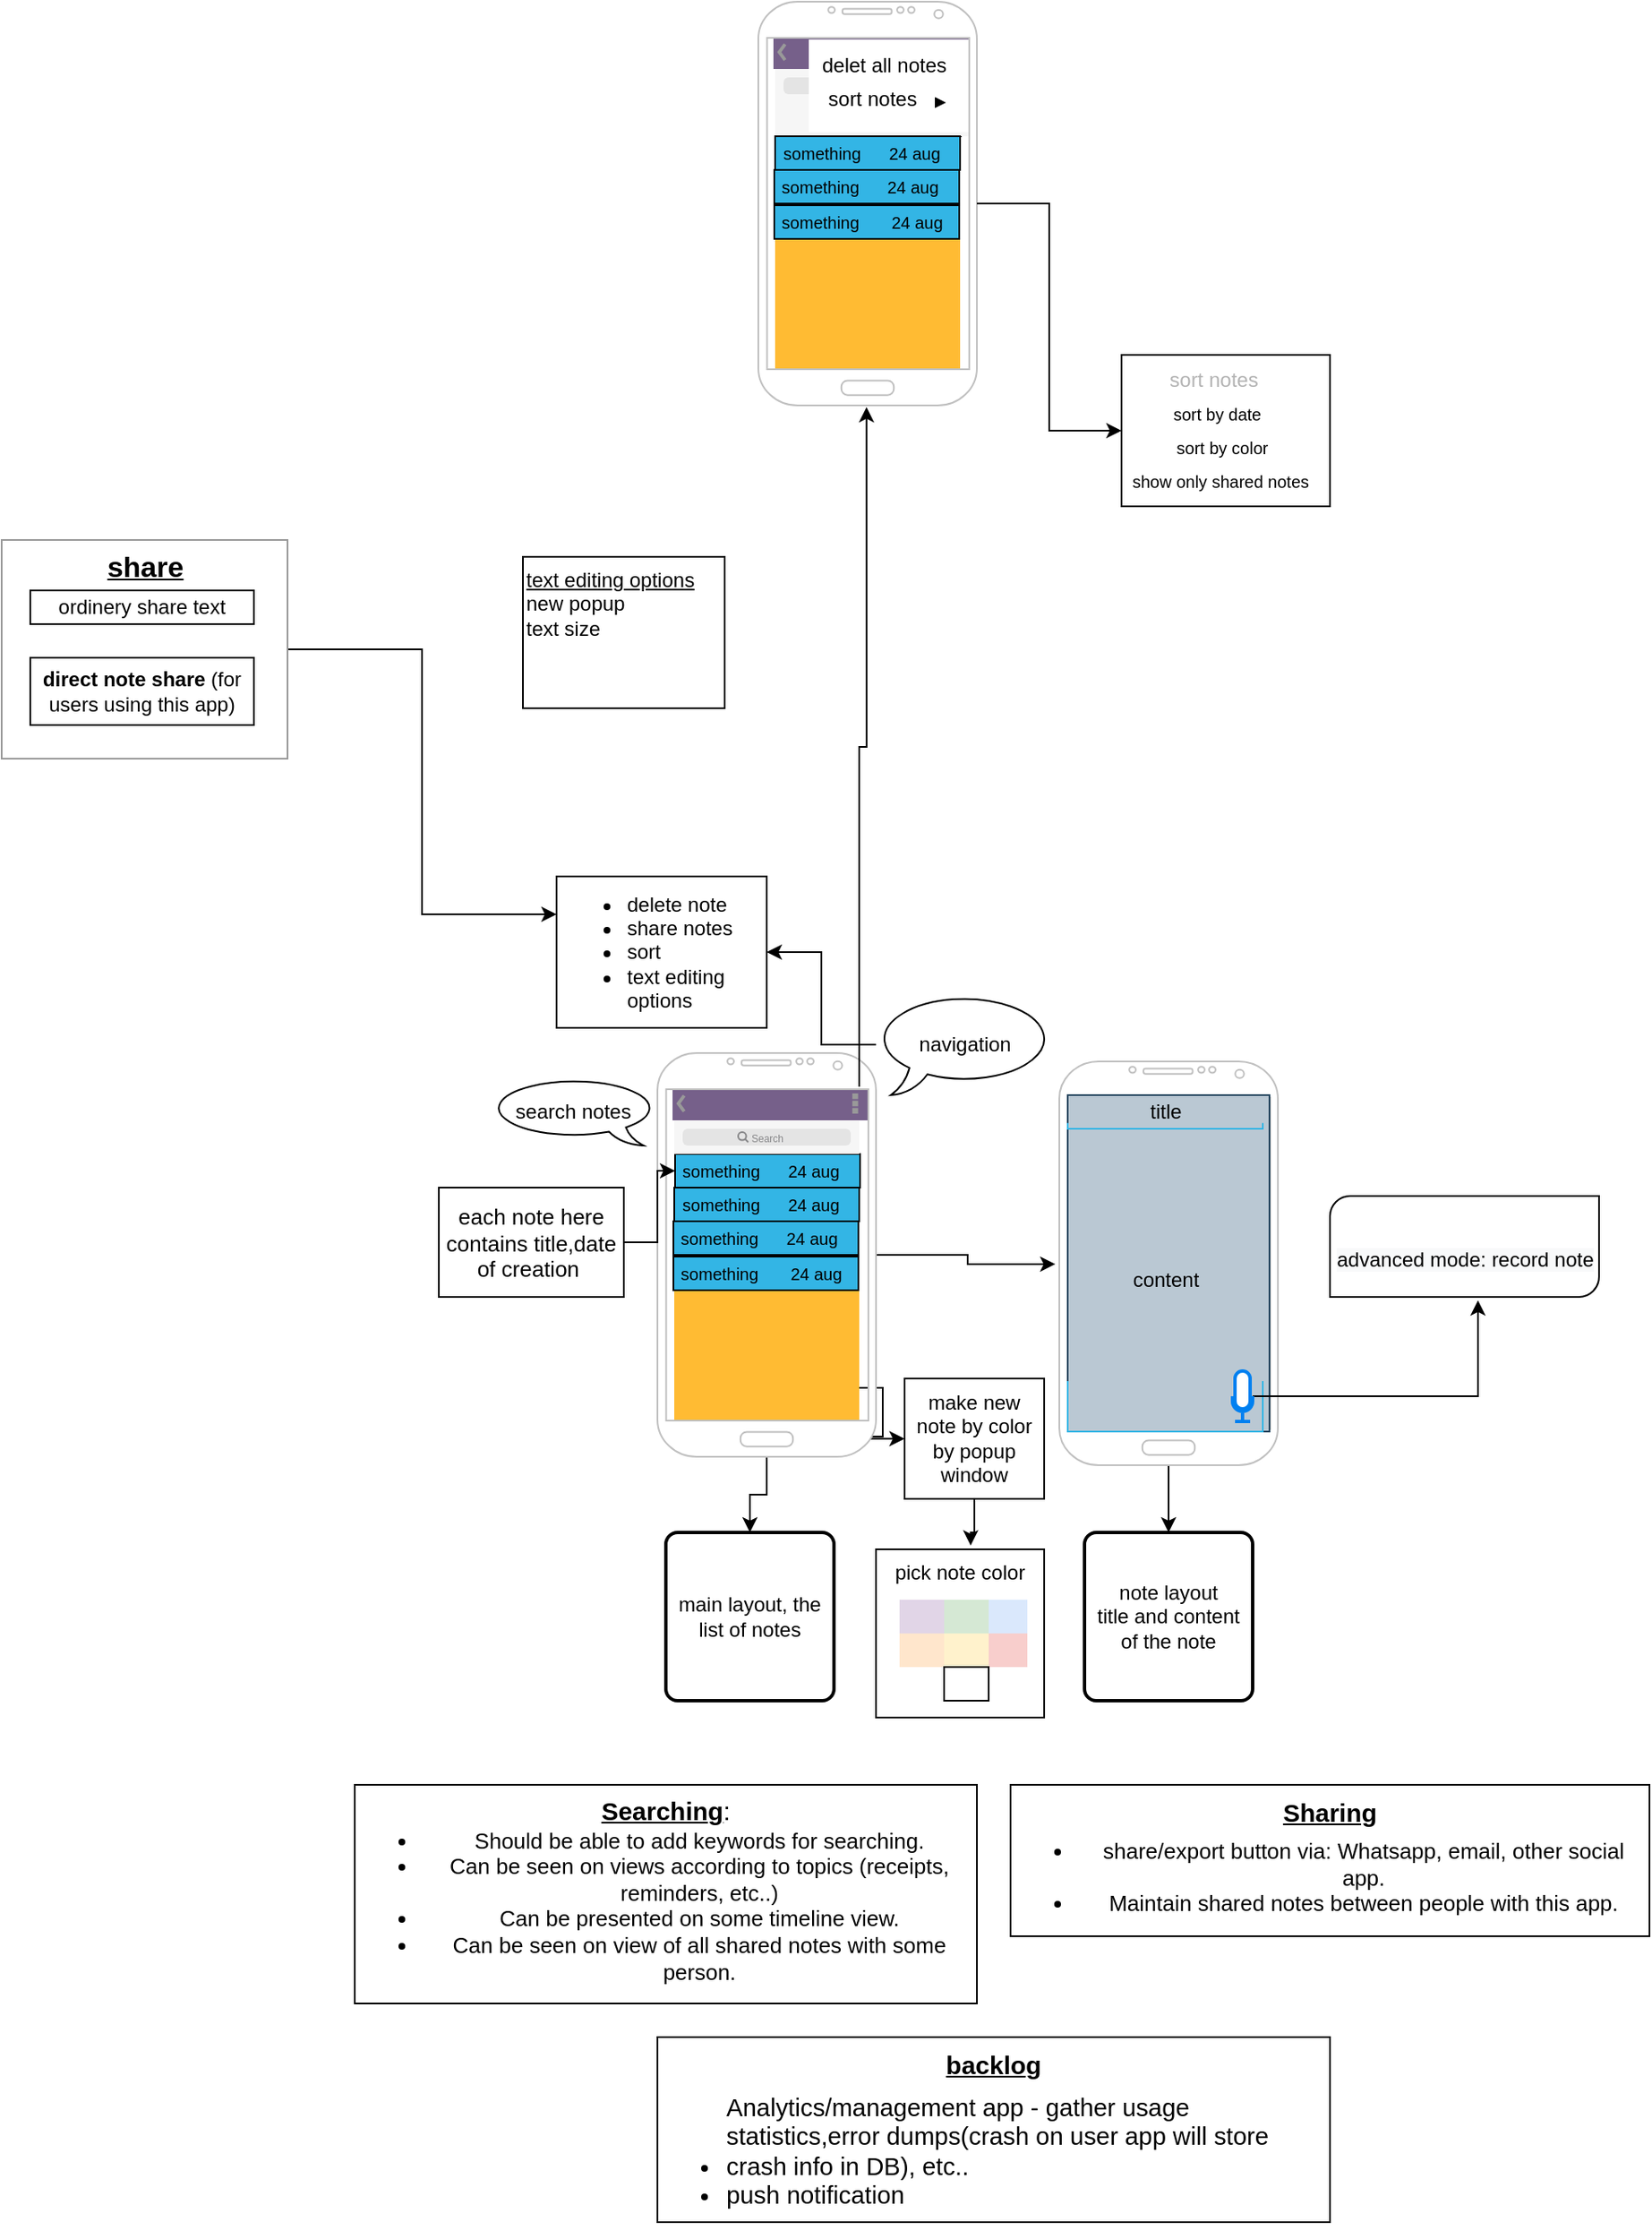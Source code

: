 <mxfile version="13.6.5" type="github">
  <diagram id="NjkErYbUsRQ1AUJ4HnzR" name="Page-1">
    <mxGraphModel dx="2130" dy="1917" grid="1" gridSize="10" guides="1" tooltips="1" connect="1" arrows="1" fold="1" page="1" pageScale="1" pageWidth="827" pageHeight="1169" background="#ffffff" math="0" shadow="0">
      <root>
        <mxCell id="0" />
        <mxCell id="1" parent="0" />
        <mxCell id="agwDChlDLnxI1bS5gnW9-53" style="edgeStyle=orthogonalEdgeStyle;rounded=0;orthogonalLoop=1;jettySize=auto;html=1;entryX=-0.018;entryY=0.502;entryDx=0;entryDy=0;entryPerimeter=0;" parent="1" source="agwDChlDLnxI1bS5gnW9-20" target="agwDChlDLnxI1bS5gnW9-22" edge="1">
          <mxGeometry relative="1" as="geometry" />
        </mxCell>
        <mxCell id="agwDChlDLnxI1bS5gnW9-54" style="edgeStyle=orthogonalEdgeStyle;rounded=0;orthogonalLoop=1;jettySize=auto;html=1;" parent="1" source="agwDChlDLnxI1bS5gnW9-20" target="agwDChlDLnxI1bS5gnW9-55" edge="1">
          <mxGeometry relative="1" as="geometry">
            <mxPoint x="255" y="440" as="targetPoint" />
          </mxGeometry>
        </mxCell>
        <mxCell id="agwDChlDLnxI1bS5gnW9-57" style="edgeStyle=orthogonalEdgeStyle;rounded=0;orthogonalLoop=1;jettySize=auto;html=1;" parent="1" source="agwDChlDLnxI1bS5gnW9-22" target="agwDChlDLnxI1bS5gnW9-56" edge="1">
          <mxGeometry relative="1" as="geometry" />
        </mxCell>
        <mxCell id="agwDChlDLnxI1bS5gnW9-22" value="" style="verticalLabelPosition=bottom;verticalAlign=top;html=1;shadow=0;dashed=0;strokeWidth=1;shape=mxgraph.android.phone2;strokeColor=#c0c0c0;" parent="1" vertex="1">
          <mxGeometry x="439" y="140" width="130" height="240" as="geometry" />
        </mxCell>
        <mxCell id="r0jqw6cAFXToY9zP-WhT-2" style="edgeStyle=orthogonalEdgeStyle;rounded=0;orthogonalLoop=1;jettySize=auto;html=1;entryX=1;entryY=0.5;entryDx=0;entryDy=0;" parent="1" source="agwDChlDLnxI1bS5gnW9-32" target="r0jqw6cAFXToY9zP-WhT-1" edge="1">
          <mxGeometry relative="1" as="geometry">
            <mxPoint x="140" y="60" as="targetPoint" />
          </mxGeometry>
        </mxCell>
        <mxCell id="agwDChlDLnxI1bS5gnW9-32" value="navigation" style="whiteSpace=wrap;html=1;shape=mxgraph.basic.oval_callout;direction=east;flipV=0;flipH=0;" parent="1" vertex="1">
          <mxGeometry x="330" y="100" width="106" height="60" as="geometry" />
        </mxCell>
        <mxCell id="agwDChlDLnxI1bS5gnW9-49" value="" style="verticalLabelPosition=bottom;verticalAlign=top;html=1;shadow=0;dashed=0;strokeWidth=1;strokeColor=#23445d;shape=rect;fillColor=#bac8d3;" parent="1" vertex="1">
          <mxGeometry x="444" y="160" width="120" height="200" as="geometry" />
        </mxCell>
        <mxCell id="agwDChlDLnxI1bS5gnW9-51" value="title" style="strokeWidth=1;html=1;shadow=0;dashed=0;shape=mxgraph.android.textfield;align=center;strokeColor=#33b5e5;pointerEvents=1" parent="1" vertex="1">
          <mxGeometry x="444" y="160" width="116" height="20" as="geometry" />
        </mxCell>
        <mxCell id="agwDChlDLnxI1bS5gnW9-52" value="content" style="strokeWidth=1;html=1;shadow=0;dashed=0;shape=mxgraph.android.textfield;align=center;strokeColor=#33b5e5;pointerEvents=1" parent="1" vertex="1">
          <mxGeometry x="444" y="180" width="116" height="180" as="geometry" />
        </mxCell>
        <mxCell id="agwDChlDLnxI1bS5gnW9-55" value="main layout, the list of notes&lt;span style=&quot;color: rgba(0 , 0 , 0 , 0) ; font-family: monospace ; font-size: 0px&quot;&gt;%3CmxGraphModel%3E%3Croot%3E%3CmxCell%20id%3D%220%22%2F%3E%3CmxCell%20id%3D%221%22%20parent%3D%220%22%2F%3E%3CmxCell%20id%3D%222%22%20value%3D%22title%22%20style%3D%22strokeWidth%3D1%3Bhtml%3D1%3Bshadow%3D0%3Bdashed%3D0%3Bshape%3Dmxgraph.android.textfield%3Balign%3Dcenter%3BstrokeColor%3D%2333b5e5%3BpointerEvents%3D1%22%20vertex%3D%221%22%20parent%3D%221%22%3E%3CmxGeometry%20x%3D%22444%22%20y%3D%22160%22%20width%3D%22116%22%20height%3D%2220%22%20as%3D%22geometry%22%2F%3E%3C%2FmxCell%3E%3C%2Froot%3E%3C%2FmxGraphModel%3E&lt;/span&gt;" style="rounded=1;whiteSpace=wrap;html=1;absoluteArcSize=1;arcSize=14;strokeWidth=2;" parent="1" vertex="1">
          <mxGeometry x="205" y="420" width="100" height="100" as="geometry" />
        </mxCell>
        <mxCell id="agwDChlDLnxI1bS5gnW9-56" value="note layout&lt;br&gt;title and content of the note" style="rounded=1;whiteSpace=wrap;html=1;absoluteArcSize=1;arcSize=14;strokeWidth=2;" parent="1" vertex="1">
          <mxGeometry x="454" y="420" width="100" height="100" as="geometry" />
        </mxCell>
        <mxCell id="r0jqw6cAFXToY9zP-WhT-1" value="&lt;ul&gt;&lt;li&gt;&lt;span&gt;delete note&lt;/span&gt;&lt;/li&gt;&lt;li&gt;&lt;span&gt;share notes&lt;/span&gt;&lt;/li&gt;&lt;li&gt;&lt;span&gt;sort&lt;/span&gt;&lt;/li&gt;&lt;li&gt;text editing options&lt;/li&gt;&lt;/ul&gt;" style="rounded=0;whiteSpace=wrap;html=1;align=left;" parent="1" vertex="1">
          <mxGeometry x="140" y="30" width="125" height="90" as="geometry" />
        </mxCell>
        <mxCell id="r0jqw6cAFXToY9zP-WhT-5" style="edgeStyle=orthogonalEdgeStyle;rounded=0;orthogonalLoop=1;jettySize=auto;html=1;" parent="1" source="r0jqw6cAFXToY9zP-WhT-4" target="r0jqw6cAFXToY9zP-WhT-6" edge="1">
          <mxGeometry relative="1" as="geometry">
            <mxPoint x="350" y="339" as="targetPoint" />
          </mxGeometry>
        </mxCell>
        <mxCell id="69Mb6ibTsj-LuxwnGUqG-17" style="edgeStyle=orthogonalEdgeStyle;rounded=0;orthogonalLoop=1;jettySize=auto;html=1;entryX=0.563;entryY=-0.022;entryDx=0;entryDy=0;entryPerimeter=0;fontColor=#000000;" parent="1" source="r0jqw6cAFXToY9zP-WhT-6" target="69Mb6ibTsj-LuxwnGUqG-3" edge="1">
          <mxGeometry relative="1" as="geometry" />
        </mxCell>
        <mxCell id="r0jqw6cAFXToY9zP-WhT-6" value="make new note by color by popup window" style="rounded=0;whiteSpace=wrap;html=1;" parent="1" vertex="1">
          <mxGeometry x="347" y="328.5" width="83" height="71.5" as="geometry" />
        </mxCell>
        <mxCell id="r0jqw6cAFXToY9zP-WhT-14" value="search notes" style="whiteSpace=wrap;html=1;shape=mxgraph.basic.oval_callout;flipH=1;" parent="1" vertex="1">
          <mxGeometry x="100" y="150" width="100" height="40" as="geometry" />
        </mxCell>
        <mxCell id="SkP61d3j4Szip7MxTRDZ-3" value="&lt;p style=&quot;line-height: 0%&quot;&gt;&lt;font&gt;&lt;b&gt;&lt;span id=&quot;docs-internal-guid-186fe6b0-7fff-39bf-70c1-9775244f2e05&quot;&gt;&lt;span style=&quot;font-family: &amp;quot;arial&amp;quot; ; background-color: transparent ; vertical-align: baseline&quot;&gt;&lt;font size=&quot;1&quot;&gt;&lt;u style=&quot;font-size: 15px&quot;&gt;Sharing&lt;/u&gt;&lt;/font&gt;&lt;/span&gt;&lt;/span&gt;&lt;br&gt;&lt;/b&gt;&lt;br&gt;&lt;/font&gt;&lt;/p&gt;&lt;ul style=&quot;font-size: 13px&quot;&gt;&lt;li&gt;&lt;b style=&quot;font-weight: normal&quot; id=&quot;docs-internal-guid-8dd31e9a-7fff-d90e-800a-9b9dc38ee57b&quot;&gt;&lt;span style=&quot;font-family: &amp;quot;arial&amp;quot; ; color: rgb(0 , 0 , 0) ; background-color: transparent ; font-weight: 400 ; font-style: normal ; font-variant: normal ; text-decoration: none ; vertical-align: baseline ; line-height: 110%&quot;&gt;&lt;font style=&quot;font-size: 13px&quot;&gt;share/export button via: Whatsapp, email, other social app.&lt;/font&gt;&lt;/span&gt;&lt;/b&gt;&lt;/li&gt;&lt;li&gt;&lt;b style=&quot;font-weight: normal&quot; id=&quot;docs-internal-guid-8dd31e9a-7fff-d90e-800a-9b9dc38ee57b&quot;&gt;&lt;span id=&quot;docs-internal-guid-8dd31e9a-7fff-d90e-800a-9b9dc38ee57b&quot; style=&quot;background-color: transparent ; font-family: &amp;quot;arial&amp;quot;&quot;&gt;&lt;span style=&quot;background-color: transparent ; vertical-align: baseline&quot;&gt;&lt;span id=&quot;docs-internal-guid-60f9970b-7fff-8285-9fbf-e5e140962f88&quot;&gt;&lt;span style=&quot;background-color: transparent ; vertical-align: baseline&quot;&gt;&lt;font style=&quot;font-size: 13px&quot;&gt;Maintain shared notes between people with this app.&lt;/font&gt;&lt;/span&gt;&lt;/span&gt;&lt;/span&gt;&lt;/span&gt;&lt;/b&gt;&lt;/li&gt;&lt;/ul&gt;&lt;b style=&quot;font-weight: normal ; font-size: 13px&quot; id=&quot;docs-internal-guid-8dd31e9a-7fff-d90e-800a-9b9dc38ee57b&quot;&gt;&lt;span style=&quot;font-family: &amp;quot;arial&amp;quot; ; color: rgb(0 , 0 , 0) ; background-color: transparent ; font-weight: 400 ; font-style: normal ; font-variant: normal ; text-decoration: none ; vertical-align: baseline ; line-height: 0%&quot;&gt;&lt;br&gt;&lt;/span&gt;&lt;/b&gt;&lt;p&gt;&lt;/p&gt;" style="rounded=0;whiteSpace=wrap;html=1;fontSize=10;verticalAlign=top;align=center;" parent="1" vertex="1">
          <mxGeometry x="410" y="570" width="380" height="90" as="geometry" />
        </mxCell>
        <mxCell id="SkP61d3j4Szip7MxTRDZ-4" value="&lt;span id=&quot;docs-internal-guid-595ca776-7fff-b3e1-3534-a1a21ad9c739&quot; style=&quot;font-size: 13px&quot;&gt;&lt;span style=&quot;background-color: transparent ; font-family: &amp;#34;arial&amp;#34; ; vertical-align: baseline&quot;&gt;&lt;u&gt;&lt;b&gt;&lt;font style=&quot;font-size: 15px&quot;&gt;Searching&lt;/font&gt;&lt;/b&gt;&lt;/u&gt;&lt;/span&gt;&lt;span style=&quot;background-color: transparent ; font-family: &amp;#34;arial&amp;#34; ; font-size: 11pt ; vertical-align: baseline&quot;&gt;:&lt;/span&gt;&lt;br&gt;&lt;ul style=&quot;margin-top: 0 ; margin-bottom: 0&quot;&gt;&lt;li&gt;&lt;span id=&quot;docs-internal-guid-595ca776-7fff-b3e1-3534-a1a21ad9c739&quot;&gt;&lt;span style=&quot;background-color: transparent ; font-family: &amp;#34;arial&amp;#34;&quot;&gt;Should be able to add keywords for searching.&lt;/span&gt;&lt;/span&gt;&lt;/li&gt;&lt;li&gt;&lt;span id=&quot;docs-internal-guid-595ca776-7fff-b3e1-3534-a1a21ad9c739&quot;&gt;&lt;span style=&quot;background-color: transparent ; font-family: &amp;#34;arial&amp;#34;&quot;&gt;Can be seen on views according to topics (receipts, reminders, etc..)&lt;/span&gt;&lt;/span&gt;&lt;/li&gt;&lt;li&gt;&lt;span style=&quot;background-color: transparent ; font-family: &amp;#34;arial&amp;#34;&quot;&gt;Can be presented on some timeline view.&lt;/span&gt;&lt;br&gt;&lt;/li&gt;&lt;li&gt;&lt;span style=&quot;background-color: transparent ; font-family: &amp;#34;arial&amp;#34;&quot;&gt;Can be seen on view of all shared notes with some person.&lt;/span&gt;&lt;br&gt;&lt;/li&gt;&lt;/ul&gt;&lt;/span&gt;" style="rounded=0;whiteSpace=wrap;html=1;fontSize=10;horizontal=1;verticalAlign=top;" parent="1" vertex="1">
          <mxGeometry x="20" y="570" width="370" height="130" as="geometry" />
        </mxCell>
        <mxCell id="SkP61d3j4Szip7MxTRDZ-6" style="edgeStyle=orthogonalEdgeStyle;rounded=0;orthogonalLoop=1;jettySize=auto;html=1;fontSize=10;entryX=0.55;entryY=1.033;entryDx=0;entryDy=0;entryPerimeter=0;" parent="1" source="SkP61d3j4Szip7MxTRDZ-5" target="SkP61d3j4Szip7MxTRDZ-8" edge="1">
          <mxGeometry relative="1" as="geometry">
            <mxPoint x="665" y="290" as="targetPoint" />
          </mxGeometry>
        </mxCell>
        <mxCell id="SkP61d3j4Szip7MxTRDZ-5" value="" style="html=1;verticalLabelPosition=bottom;align=center;labelBackgroundColor=#ffffff;verticalAlign=top;strokeWidth=2;strokeColor=#0080F0;shadow=0;dashed=0;shape=mxgraph.ios7.icons.microphone;fontSize=10;" parent="1" vertex="1">
          <mxGeometry x="542" y="324" width="12" height="30" as="geometry" />
        </mxCell>
        <mxCell id="SkP61d3j4Szip7MxTRDZ-8" value="&#xa;&#xa;&lt;span style=&quot;color: rgb(0, 0, 0); font-family: helvetica; font-size: 12px; font-style: normal; font-weight: 400; letter-spacing: normal; text-align: center; text-indent: 0px; text-transform: none; word-spacing: 0px; background-color: rgb(248, 249, 250); display: inline; float: none;&quot;&gt;advanced mode: record note&lt;/span&gt;&#xa;&#xa;" style="verticalLabelPosition=middle;verticalAlign=top;html=1;shape=mxgraph.basic.diag_round_rect;dx=6;fontSize=10;align=center;labelPosition=center;" parent="1" vertex="1">
          <mxGeometry x="600" y="220" width="160" height="60" as="geometry" />
        </mxCell>
        <mxCell id="SkP61d3j4Szip7MxTRDZ-15" value="&lt;p style=&quot;line-height: 0%&quot;&gt;&lt;font&gt;&lt;b&gt;&lt;span id=&quot;docs-internal-guid-186fe6b0-7fff-39bf-70c1-9775244f2e05&quot;&gt;&lt;span style=&quot;font-family: &amp;#34;arial&amp;#34; ; background-color: transparent ; vertical-align: baseline&quot;&gt;&lt;font size=&quot;1&quot;&gt;&lt;u style=&quot;font-size: 15px&quot;&gt;backlog&lt;/u&gt;&lt;/font&gt;&lt;/span&gt;&lt;/span&gt;&lt;br&gt;&lt;/b&gt;&lt;br&gt;&lt;/font&gt;&lt;/p&gt;&lt;span style=&quot;background-color: transparent ; font-family: &amp;#34;arial&amp;#34; ; font-size: 11pt&quot;&gt;&lt;div style=&quot;text-align: left&quot;&gt;&lt;ul&gt;&lt;li&gt;&lt;span style=&quot;background-color: transparent ; font-family: &amp;#34;arial&amp;#34; ; font-size: 11pt&quot;&gt;&lt;div style=&quot;text-align: left&quot;&gt;&lt;span style=&quot;background-color: transparent ; font-size: 11pt&quot;&gt;Analytics/management app - gather usage statistics,error dumps(crash on user app will store crash info in DB), etc..&lt;/span&gt;&lt;/div&gt;&lt;/span&gt;&lt;/li&gt;&lt;li&gt;&lt;div style=&quot;text-align: left&quot;&gt;push notification&lt;/div&gt;&lt;/li&gt;&lt;/ul&gt;&lt;/div&gt;&lt;/span&gt;&lt;p&gt;&lt;/p&gt;" style="rounded=0;whiteSpace=wrap;html=1;fontSize=10;verticalAlign=top;" parent="1" vertex="1">
          <mxGeometry x="200" y="720" width="400" height="110" as="geometry" />
        </mxCell>
        <mxCell id="69Mb6ibTsj-LuxwnGUqG-18" value="&lt;u&gt;text editing options&lt;/u&gt;&lt;br&gt;new popup&lt;br&gt;text size" style="rounded=0;whiteSpace=wrap;html=1;align=left;horizontal=1;labelPosition=center;verticalLabelPosition=middle;verticalAlign=top;" parent="1" vertex="1">
          <mxGeometry x="120" y="-160" width="120" height="90" as="geometry" />
        </mxCell>
        <mxCell id="69Mb6ibTsj-LuxwnGUqG-23" value="" style="group" parent="1" vertex="1" connectable="0">
          <mxGeometry x="330" y="430" width="100" height="100" as="geometry" />
        </mxCell>
        <mxCell id="69Mb6ibTsj-LuxwnGUqG-3" value="pick note color&lt;br&gt;" style="rounded=0;whiteSpace=wrap;html=1;align=center;verticalAlign=top;" parent="69Mb6ibTsj-LuxwnGUqG-23" vertex="1">
          <mxGeometry width="100" height="100" as="geometry" />
        </mxCell>
        <mxCell id="69Mb6ibTsj-LuxwnGUqG-4" value="" style="rounded=0;align=center;whiteSpace=wrap;html=1;fillColor=#dae8fc;strokeColor=none;" parent="69Mb6ibTsj-LuxwnGUqG-23" vertex="1">
          <mxGeometry x="63.5" y="30" width="26.5" height="20" as="geometry" />
        </mxCell>
        <mxCell id="69Mb6ibTsj-LuxwnGUqG-5" value="" style="rounded=0;whiteSpace=wrap;html=1;align=center;fillColor=#d5e8d4;strokeColor=none;" parent="69Mb6ibTsj-LuxwnGUqG-23" vertex="1">
          <mxGeometry x="40.5" y="30" width="26.5" height="20" as="geometry" />
        </mxCell>
        <mxCell id="69Mb6ibTsj-LuxwnGUqG-6" value="" style="rounded=0;whiteSpace=wrap;html=1;align=center;fillColor=#e1d5e7;strokeColor=none;" parent="69Mb6ibTsj-LuxwnGUqG-23" vertex="1">
          <mxGeometry x="14" y="30" width="26.5" height="20" as="geometry" />
        </mxCell>
        <mxCell id="69Mb6ibTsj-LuxwnGUqG-7" value="" style="rounded=0;whiteSpace=wrap;html=1;align=center;fillColor=#f8cecc;strokeColor=none;" parent="69Mb6ibTsj-LuxwnGUqG-23" vertex="1">
          <mxGeometry x="67" y="50" width="23" height="20" as="geometry" />
        </mxCell>
        <mxCell id="69Mb6ibTsj-LuxwnGUqG-8" value="" style="rounded=0;whiteSpace=wrap;html=1;align=center;fillColor=#fff2cc;strokeColor=none;" parent="69Mb6ibTsj-LuxwnGUqG-23" vertex="1">
          <mxGeometry x="40.5" y="50" width="26.5" height="20" as="geometry" />
        </mxCell>
        <mxCell id="69Mb6ibTsj-LuxwnGUqG-9" value="" style="rounded=0;whiteSpace=wrap;html=1;align=center;fillColor=#ffe6cc;strokeColor=none;" parent="69Mb6ibTsj-LuxwnGUqG-23" vertex="1">
          <mxGeometry x="14" y="50" width="26.5" height="20" as="geometry" />
        </mxCell>
        <mxCell id="69Mb6ibTsj-LuxwnGUqG-10" value="" style="rounded=0;whiteSpace=wrap;html=1;align=center;" parent="69Mb6ibTsj-LuxwnGUqG-23" vertex="1">
          <mxGeometry x="40.5" y="70" width="26.5" height="20" as="geometry" />
        </mxCell>
        <mxCell id="69Mb6ibTsj-LuxwnGUqG-45" value="" style="group" parent="1" vertex="1" connectable="0">
          <mxGeometry x="200" y="125" width="144" height="250" as="geometry" />
        </mxCell>
        <mxCell id="69Mb6ibTsj-LuxwnGUqG-27" value="" style="group" parent="69Mb6ibTsj-LuxwnGUqG-45" vertex="1" connectable="0">
          <mxGeometry width="144" height="250" as="geometry" />
        </mxCell>
        <mxCell id="69Mb6ibTsj-LuxwnGUqG-47" value="" style="group" parent="69Mb6ibTsj-LuxwnGUqG-27" vertex="1" connectable="0">
          <mxGeometry y="10" width="130" height="240" as="geometry" />
        </mxCell>
        <mxCell id="agwDChlDLnxI1bS5gnW9-35" value="" style="strokeWidth=1;html=1;shadow=0;dashed=0;shape=mxgraph.android.action_bar;fillColor=#76608a;strokeColor=#432D57;strokeWidth=2;fontColor=#ffffff;" parent="69Mb6ibTsj-LuxwnGUqG-47" vertex="1">
          <mxGeometry x="9" y="20" width="120" height="20" as="geometry" />
        </mxCell>
        <mxCell id="agwDChlDLnxI1bS5gnW9-46" value="" style="verticalLabelPosition=bottom;verticalAlign=top;html=1;shadow=0;dashed=0;strokeWidth=1;strokeColor=none;shape=rect;fillColor=#ffbb33;" parent="69Mb6ibTsj-LuxwnGUqG-47" vertex="1">
          <mxGeometry x="10" y="40" width="110" height="180" as="geometry" />
        </mxCell>
        <mxCell id="r0jqw6cAFXToY9zP-WhT-4" value="" style="shape=image;html=1;verticalAlign=top;verticalLabelPosition=bottom;labelBackgroundColor=#ffffff;imageAspect=0;aspect=fixed;image=https://cdn4.iconfinder.com/data/icons/ionicons/512/icon-plus-circled-128.png" parent="69Mb6ibTsj-LuxwnGUqG-47" vertex="1">
          <mxGeometry x="96" y="190" width="18" height="18" as="geometry" />
        </mxCell>
        <mxCell id="69Mb6ibTsj-LuxwnGUqG-43" value="" style="group" parent="69Mb6ibTsj-LuxwnGUqG-47" vertex="1" connectable="0">
          <mxGeometry x="9" y="60" width="111.5" height="20" as="geometry" />
        </mxCell>
        <mxCell id="69Mb6ibTsj-LuxwnGUqG-42" value="" style="group" parent="69Mb6ibTsj-LuxwnGUqG-43" vertex="1" connectable="0">
          <mxGeometry x="4" width="107.5" height="20" as="geometry" />
        </mxCell>
        <mxCell id="69Mb6ibTsj-LuxwnGUqG-107" value="" style="group" parent="69Mb6ibTsj-LuxwnGUqG-42" vertex="1" connectable="0">
          <mxGeometry width="107.5" height="20" as="geometry" />
        </mxCell>
        <mxCell id="r0jqw6cAFXToY9zP-WhT-9" value="" style="verticalLabelPosition=bottom;verticalAlign=top;html=1;shadow=0;dashed=0;strokeWidth=1;shape=rect;fillColor=#33b5e5;" parent="69Mb6ibTsj-LuxwnGUqG-107" vertex="1">
          <mxGeometry x="-2.5" width="110" height="20" as="geometry" />
        </mxCell>
        <mxCell id="69Mb6ibTsj-LuxwnGUqG-24" value="24 aug" style="rounded=0;whiteSpace=wrap;html=1;align=center;fillColor=none;strokeColor=none;fontSize=10;" parent="69Mb6ibTsj-LuxwnGUqG-107" vertex="1">
          <mxGeometry x="55" width="50" height="20" as="geometry" />
        </mxCell>
        <mxCell id="69Mb6ibTsj-LuxwnGUqG-25" value="something" style="rounded=0;whiteSpace=wrap;html=1;align=center;fillColor=none;strokeColor=none;fontSize=10;" parent="69Mb6ibTsj-LuxwnGUqG-107" vertex="1">
          <mxGeometry width="50" height="20" as="geometry" />
        </mxCell>
        <mxCell id="69Mb6ibTsj-LuxwnGUqG-46" value="" style="group" parent="69Mb6ibTsj-LuxwnGUqG-47" vertex="1" connectable="0">
          <mxGeometry width="130" height="240" as="geometry" />
        </mxCell>
        <mxCell id="agwDChlDLnxI1bS5gnW9-20" value="" style="verticalLabelPosition=bottom;verticalAlign=top;html=1;shadow=0;dashed=0;strokeWidth=1;shape=mxgraph.android.phone2;strokeColor=#c0c0c0;" parent="69Mb6ibTsj-LuxwnGUqG-46" vertex="1">
          <mxGeometry width="130" height="240" as="geometry" />
        </mxCell>
        <mxCell id="r0jqw6cAFXToY9zP-WhT-11" value="" style="shape=rect;fillColor=#F6F6F6;strokeColor=none;" parent="69Mb6ibTsj-LuxwnGUqG-47" vertex="1">
          <mxGeometry x="10" y="40" width="110" height="20" as="geometry" />
        </mxCell>
        <mxCell id="r0jqw6cAFXToY9zP-WhT-12" value="" style="html=1;strokeWidth=1;shadow=0;dashed=0;shape=mxgraph.ios7ui.marginRect;rx=3;ry=3;rectMargin=5;fillColor=#E4E4E4;strokeColor=none;" parent="r0jqw6cAFXToY9zP-WhT-11" vertex="1">
          <mxGeometry width="110.0" height="20" as="geometry" />
        </mxCell>
        <mxCell id="r0jqw6cAFXToY9zP-WhT-13" value="Search" style="shape=mxgraph.ios7.icons.looking_glass;strokeColor=#878789;fillColor=none;fontColor=#878789;labelPosition=right;verticalLabelPosition=middle;align=left;verticalAlign=middle;fontSize=6;fontStyle=0;spacingTop=2;" parent="r0jqw6cAFXToY9zP-WhT-11" vertex="1">
          <mxGeometry x="0.5" y="0.5" width="6" height="6" relative="1" as="geometry">
            <mxPoint x="-17" y="-3" as="offset" />
          </mxGeometry>
        </mxCell>
        <mxCell id="69Mb6ibTsj-LuxwnGUqG-130" value="" style="group" parent="69Mb6ibTsj-LuxwnGUqG-47" vertex="1" connectable="0">
          <mxGeometry x="8" y="121" width="114" height="20" as="geometry" />
        </mxCell>
        <mxCell id="69Mb6ibTsj-LuxwnGUqG-131" value="" style="group" parent="69Mb6ibTsj-LuxwnGUqG-130" vertex="1" connectable="0">
          <mxGeometry x="4" width="110" height="20" as="geometry" />
        </mxCell>
        <mxCell id="69Mb6ibTsj-LuxwnGUqG-132" value="" style="group" parent="69Mb6ibTsj-LuxwnGUqG-131" vertex="1" connectable="0">
          <mxGeometry width="110" height="20" as="geometry" />
        </mxCell>
        <mxCell id="69Mb6ibTsj-LuxwnGUqG-133" value="" style="verticalLabelPosition=bottom;verticalAlign=top;html=1;shadow=0;dashed=0;strokeWidth=1;shape=rect;fillColor=#33b5e5;" parent="69Mb6ibTsj-LuxwnGUqG-132" vertex="1">
          <mxGeometry x="-2.5" width="110" height="20" as="geometry" />
        </mxCell>
        <mxCell id="69Mb6ibTsj-LuxwnGUqG-134" value="24 aug" style="rounded=0;whiteSpace=wrap;html=1;align=center;fillColor=none;strokeColor=none;fontSize=10;" parent="69Mb6ibTsj-LuxwnGUqG-132" vertex="1">
          <mxGeometry x="55" width="55" height="20" as="geometry" />
        </mxCell>
        <mxCell id="69Mb6ibTsj-LuxwnGUqG-135" value="something" style="rounded=0;whiteSpace=wrap;html=1;align=center;fillColor=none;strokeColor=none;fontSize=10;" parent="69Mb6ibTsj-LuxwnGUqG-132" vertex="1">
          <mxGeometry width="50" height="20" as="geometry" />
        </mxCell>
        <mxCell id="69Mb6ibTsj-LuxwnGUqG-124" value="" style="group" parent="69Mb6ibTsj-LuxwnGUqG-47" vertex="1" connectable="0">
          <mxGeometry x="10" y="105" width="111.5" height="20" as="geometry" />
        </mxCell>
        <mxCell id="69Mb6ibTsj-LuxwnGUqG-125" value="" style="group" parent="69Mb6ibTsj-LuxwnGUqG-124" vertex="1" connectable="0">
          <mxGeometry x="2" y="-5" width="107.5" height="20" as="geometry" />
        </mxCell>
        <mxCell id="69Mb6ibTsj-LuxwnGUqG-126" value="" style="group" parent="69Mb6ibTsj-LuxwnGUqG-125" vertex="1" connectable="0">
          <mxGeometry width="107.5" height="20" as="geometry" />
        </mxCell>
        <mxCell id="69Mb6ibTsj-LuxwnGUqG-127" value="" style="verticalLabelPosition=bottom;verticalAlign=top;html=1;shadow=0;dashed=0;strokeWidth=1;shape=rect;fillColor=#33b5e5;" parent="69Mb6ibTsj-LuxwnGUqG-126" vertex="1">
          <mxGeometry x="-2.5" width="110" height="20" as="geometry" />
        </mxCell>
        <mxCell id="69Mb6ibTsj-LuxwnGUqG-128" value="24 aug" style="rounded=0;whiteSpace=wrap;html=1;align=center;fillColor=none;strokeColor=none;fontSize=10;" parent="69Mb6ibTsj-LuxwnGUqG-126" vertex="1">
          <mxGeometry x="55" width="50" height="20" as="geometry" />
        </mxCell>
        <mxCell id="69Mb6ibTsj-LuxwnGUqG-129" value="something" style="rounded=0;whiteSpace=wrap;html=1;align=center;fillColor=none;strokeColor=none;fontSize=10;" parent="69Mb6ibTsj-LuxwnGUqG-126" vertex="1">
          <mxGeometry width="50" height="20" as="geometry" />
        </mxCell>
        <mxCell id="69Mb6ibTsj-LuxwnGUqG-114" value="" style="group" parent="69Mb6ibTsj-LuxwnGUqG-47" vertex="1" connectable="0">
          <mxGeometry x="8.5" y="80" width="111.5" height="20" as="geometry" />
        </mxCell>
        <mxCell id="69Mb6ibTsj-LuxwnGUqG-115" value="" style="group" parent="69Mb6ibTsj-LuxwnGUqG-114" vertex="1" connectable="0">
          <mxGeometry x="4" width="107.5" height="20" as="geometry" />
        </mxCell>
        <mxCell id="69Mb6ibTsj-LuxwnGUqG-116" value="" style="group" parent="69Mb6ibTsj-LuxwnGUqG-115" vertex="1" connectable="0">
          <mxGeometry width="107.5" height="20" as="geometry" />
        </mxCell>
        <mxCell id="69Mb6ibTsj-LuxwnGUqG-117" value="" style="verticalLabelPosition=bottom;verticalAlign=top;html=1;shadow=0;dashed=0;strokeWidth=1;shape=rect;fillColor=#33b5e5;" parent="69Mb6ibTsj-LuxwnGUqG-116" vertex="1">
          <mxGeometry x="-2.5" width="110" height="20" as="geometry" />
        </mxCell>
        <mxCell id="69Mb6ibTsj-LuxwnGUqG-118" value="24 aug" style="rounded=0;whiteSpace=wrap;html=1;align=center;fillColor=none;strokeColor=none;fontSize=10;" parent="69Mb6ibTsj-LuxwnGUqG-116" vertex="1">
          <mxGeometry x="55" width="50" height="20" as="geometry" />
        </mxCell>
        <mxCell id="69Mb6ibTsj-LuxwnGUqG-119" value="something" style="rounded=0;whiteSpace=wrap;html=1;align=center;fillColor=none;strokeColor=none;fontSize=10;" parent="69Mb6ibTsj-LuxwnGUqG-116" vertex="1">
          <mxGeometry width="50" height="20" as="geometry" />
        </mxCell>
        <mxCell id="69Mb6ibTsj-LuxwnGUqG-99" style="edgeStyle=orthogonalEdgeStyle;rounded=0;orthogonalLoop=1;jettySize=auto;html=1;fontColor=#000000;entryX=0;entryY=0.25;entryDx=0;entryDy=0;" parent="1" source="69Mb6ibTsj-LuxwnGUqG-93" target="r0jqw6cAFXToY9zP-WhT-1" edge="1">
          <mxGeometry relative="1" as="geometry">
            <mxPoint x="10" as="targetPoint" />
          </mxGeometry>
        </mxCell>
        <mxCell id="69Mb6ibTsj-LuxwnGUqG-93" value="&lt;span style=&quot;font-size: 17px&quot;&gt;&lt;b&gt;&lt;u&gt;share&lt;/u&gt;&lt;/b&gt;&lt;/span&gt;" style="strokeWidth=1;shadow=0;dashed=0;align=center;html=1;shape=mxgraph.mockup.forms.rrect;rSize=0;strokeColor=#999999;fillColor=#ffffff;recursiveResize=0;fontColor=#000000;verticalAlign=top;" parent="1" vertex="1">
          <mxGeometry x="-190" y="-170" width="170" height="130" as="geometry" />
        </mxCell>
        <mxCell id="69Mb6ibTsj-LuxwnGUqG-97" value="ordinery share text&lt;br&gt;" style="text;html=1;fillColor=none;align=center;verticalAlign=middle;whiteSpace=wrap;rounded=0;fontColor=#000000;strokeColor=#000000;" parent="69Mb6ibTsj-LuxwnGUqG-93" vertex="1">
          <mxGeometry x="17" y="30" width="133" height="20" as="geometry" />
        </mxCell>
        <mxCell id="69Mb6ibTsj-LuxwnGUqG-98" value="&lt;b&gt;direct note share&lt;/b&gt; (for users using this app)" style="text;html=1;fillColor=none;align=center;verticalAlign=middle;whiteSpace=wrap;rounded=0;fontColor=#000000;strokeColor=#000000;" parent="69Mb6ibTsj-LuxwnGUqG-93" vertex="1">
          <mxGeometry x="17" y="70" width="133" height="40" as="geometry" />
        </mxCell>
        <mxCell id="69Mb6ibTsj-LuxwnGUqG-139" value="" style="group" parent="1" vertex="1" connectable="0">
          <mxGeometry x="-150" y="120" width="546" height="250" as="geometry" />
        </mxCell>
        <mxCell id="SkP61d3j4Szip7MxTRDZ-1" value="&lt;font style=&quot;font-size: 13px;&quot;&gt;each note here contains title,date of creation&amp;nbsp;&lt;/font&gt;" style="whiteSpace=wrap;html=1;fontSize=13;" parent="69Mb6ibTsj-LuxwnGUqG-139" vertex="1">
          <mxGeometry x="220" y="95" width="110" height="65" as="geometry" />
        </mxCell>
        <mxCell id="0PVkYGsPo8HVoE5WaDR_-28" value="" style="group" vertex="1" connectable="0" parent="69Mb6ibTsj-LuxwnGUqG-139">
          <mxGeometry x="410" y="-610" width="130" height="240" as="geometry" />
        </mxCell>
        <mxCell id="0PVkYGsPo8HVoE5WaDR_-25" value="" style="group" vertex="1" connectable="0" parent="0PVkYGsPo8HVoE5WaDR_-28">
          <mxGeometry width="130" height="240" as="geometry" />
        </mxCell>
        <mxCell id="69Mb6ibTsj-LuxwnGUqG-140" value="" style="group" parent="0PVkYGsPo8HVoE5WaDR_-25" vertex="1" connectable="0">
          <mxGeometry width="130" height="240" as="geometry" />
        </mxCell>
        <mxCell id="69Mb6ibTsj-LuxwnGUqG-141" value="" style="strokeWidth=1;html=1;shadow=0;dashed=0;shape=mxgraph.android.action_bar;fillColor=#76608a;strokeColor=#432D57;strokeWidth=2;fontColor=#ffffff;" parent="69Mb6ibTsj-LuxwnGUqG-140" vertex="1">
          <mxGeometry x="9" y="20" width="120" height="20" as="geometry" />
        </mxCell>
        <mxCell id="69Mb6ibTsj-LuxwnGUqG-142" value="" style="verticalLabelPosition=bottom;verticalAlign=top;html=1;shadow=0;dashed=0;strokeWidth=1;strokeColor=none;shape=rect;fillColor=#ffbb33;" parent="69Mb6ibTsj-LuxwnGUqG-140" vertex="1">
          <mxGeometry x="10" y="40" width="110" height="180" as="geometry" />
        </mxCell>
        <mxCell id="69Mb6ibTsj-LuxwnGUqG-143" value="" style="shape=image;html=1;verticalAlign=top;verticalLabelPosition=bottom;labelBackgroundColor=#ffffff;imageAspect=0;aspect=fixed;image=https://cdn4.iconfinder.com/data/icons/ionicons/512/icon-plus-circled-128.png" parent="69Mb6ibTsj-LuxwnGUqG-140" vertex="1">
          <mxGeometry x="96" y="190" width="18" height="18" as="geometry" />
        </mxCell>
        <mxCell id="69Mb6ibTsj-LuxwnGUqG-144" value="" style="group" parent="69Mb6ibTsj-LuxwnGUqG-140" vertex="1" connectable="0">
          <mxGeometry x="9" y="60" width="111.5" height="20" as="geometry" />
        </mxCell>
        <mxCell id="69Mb6ibTsj-LuxwnGUqG-145" value="" style="group" parent="69Mb6ibTsj-LuxwnGUqG-144" vertex="1" connectable="0">
          <mxGeometry x="4" width="107.5" height="20" as="geometry" />
        </mxCell>
        <mxCell id="69Mb6ibTsj-LuxwnGUqG-146" value="" style="group" parent="69Mb6ibTsj-LuxwnGUqG-145" vertex="1" connectable="0">
          <mxGeometry width="107.5" height="20" as="geometry" />
        </mxCell>
        <mxCell id="69Mb6ibTsj-LuxwnGUqG-147" value="" style="verticalLabelPosition=bottom;verticalAlign=top;html=1;shadow=0;dashed=0;strokeWidth=1;shape=rect;fillColor=#33b5e5;" parent="69Mb6ibTsj-LuxwnGUqG-146" vertex="1">
          <mxGeometry x="-2.5" width="110" height="20" as="geometry" />
        </mxCell>
        <mxCell id="69Mb6ibTsj-LuxwnGUqG-148" value="24 aug" style="rounded=0;whiteSpace=wrap;html=1;align=center;fillColor=none;strokeColor=none;fontSize=10;" parent="69Mb6ibTsj-LuxwnGUqG-146" vertex="1">
          <mxGeometry x="55" width="50" height="20" as="geometry" />
        </mxCell>
        <mxCell id="69Mb6ibTsj-LuxwnGUqG-149" value="something" style="rounded=0;whiteSpace=wrap;html=1;align=center;fillColor=none;strokeColor=none;fontSize=10;" parent="69Mb6ibTsj-LuxwnGUqG-146" vertex="1">
          <mxGeometry width="50" height="20" as="geometry" />
        </mxCell>
        <mxCell id="69Mb6ibTsj-LuxwnGUqG-152" value="" style="shape=rect;fillColor=#F6F6F6;strokeColor=none;" parent="69Mb6ibTsj-LuxwnGUqG-140" vertex="1">
          <mxGeometry x="10" y="40" width="119" height="40" as="geometry" />
        </mxCell>
        <mxCell id="69Mb6ibTsj-LuxwnGUqG-153" value="" style="html=1;strokeWidth=1;shadow=0;dashed=0;shape=mxgraph.ios7ui.marginRect;rx=3;ry=3;rectMargin=5;fillColor=#E4E4E4;strokeColor=none;" parent="69Mb6ibTsj-LuxwnGUqG-152" vertex="1">
          <mxGeometry width="110.0" height="20" as="geometry" />
        </mxCell>
        <mxCell id="69Mb6ibTsj-LuxwnGUqG-154" value="Search" style="shape=mxgraph.ios7.icons.looking_glass;strokeColor=#878789;fillColor=none;fontColor=#878789;labelPosition=right;verticalLabelPosition=middle;align=left;verticalAlign=middle;fontSize=6;fontStyle=0;spacingTop=2;" parent="69Mb6ibTsj-LuxwnGUqG-152" vertex="1">
          <mxGeometry x="0.5" y="0.5" width="6" height="6" relative="1" as="geometry">
            <mxPoint x="-17" y="-3" as="offset" />
          </mxGeometry>
        </mxCell>
        <mxCell id="0PVkYGsPo8HVoE5WaDR_-7" value="" style="group" vertex="1" connectable="0" parent="69Mb6ibTsj-LuxwnGUqG-152">
          <mxGeometry x="20" y="-17.5" width="99" height="55" as="geometry" />
        </mxCell>
        <mxCell id="0PVkYGsPo8HVoE5WaDR_-10" value="" style="group" vertex="1" connectable="0" parent="0PVkYGsPo8HVoE5WaDR_-7">
          <mxGeometry width="99" height="55" as="geometry" />
        </mxCell>
        <mxCell id="0PVkYGsPo8HVoE5WaDR_-2" value="" style="rounded=0;whiteSpace=wrap;html=1;strokeColor=none;" vertex="1" parent="0PVkYGsPo8HVoE5WaDR_-10">
          <mxGeometry width="99" height="55" as="geometry" />
        </mxCell>
        <mxCell id="0PVkYGsPo8HVoE5WaDR_-3" value="delet all notes" style="text;html=1;strokeColor=none;fillColor=none;align=center;verticalAlign=middle;whiteSpace=wrap;rounded=0;" vertex="1" parent="0PVkYGsPo8HVoE5WaDR_-10">
          <mxGeometry y="10" width="90" height="10" as="geometry" />
        </mxCell>
        <mxCell id="0PVkYGsPo8HVoE5WaDR_-4" value="sort notes" style="text;html=1;strokeColor=none;fillColor=none;align=center;verticalAlign=middle;whiteSpace=wrap;rounded=0;" vertex="1" parent="0PVkYGsPo8HVoE5WaDR_-10">
          <mxGeometry y="30" width="75.5" height="10" as="geometry" />
        </mxCell>
        <mxCell id="0PVkYGsPo8HVoE5WaDR_-6" value="" style="triangle;whiteSpace=wrap;html=1;fillColor=#000000;" vertex="1" parent="0PVkYGsPo8HVoE5WaDR_-10">
          <mxGeometry x="75.5" y="35" width="5" height="5" as="geometry" />
        </mxCell>
        <mxCell id="69Mb6ibTsj-LuxwnGUqG-155" value="" style="group" parent="69Mb6ibTsj-LuxwnGUqG-140" vertex="1" connectable="0">
          <mxGeometry x="8" y="121" width="114" height="20" as="geometry" />
        </mxCell>
        <mxCell id="69Mb6ibTsj-LuxwnGUqG-156" value="" style="group" parent="69Mb6ibTsj-LuxwnGUqG-155" vertex="1" connectable="0">
          <mxGeometry x="4" width="110" height="20" as="geometry" />
        </mxCell>
        <mxCell id="69Mb6ibTsj-LuxwnGUqG-157" value="" style="group" parent="69Mb6ibTsj-LuxwnGUqG-156" vertex="1" connectable="0">
          <mxGeometry width="110" height="20" as="geometry" />
        </mxCell>
        <mxCell id="69Mb6ibTsj-LuxwnGUqG-158" value="" style="verticalLabelPosition=bottom;verticalAlign=top;html=1;shadow=0;dashed=0;strokeWidth=1;shape=rect;fillColor=#33b5e5;" parent="69Mb6ibTsj-LuxwnGUqG-157" vertex="1">
          <mxGeometry x="-2.5" width="110" height="20" as="geometry" />
        </mxCell>
        <mxCell id="69Mb6ibTsj-LuxwnGUqG-159" value="24 aug" style="rounded=0;whiteSpace=wrap;html=1;align=center;fillColor=none;strokeColor=none;fontSize=10;" parent="69Mb6ibTsj-LuxwnGUqG-157" vertex="1">
          <mxGeometry x="55" width="55" height="20" as="geometry" />
        </mxCell>
        <mxCell id="69Mb6ibTsj-LuxwnGUqG-160" value="something" style="rounded=0;whiteSpace=wrap;html=1;align=center;fillColor=none;strokeColor=none;fontSize=10;" parent="69Mb6ibTsj-LuxwnGUqG-157" vertex="1">
          <mxGeometry width="50" height="20" as="geometry" />
        </mxCell>
        <mxCell id="69Mb6ibTsj-LuxwnGUqG-161" value="" style="group" parent="69Mb6ibTsj-LuxwnGUqG-140" vertex="1" connectable="0">
          <mxGeometry x="10" y="105" width="111.5" height="20" as="geometry" />
        </mxCell>
        <mxCell id="69Mb6ibTsj-LuxwnGUqG-162" value="" style="group" parent="69Mb6ibTsj-LuxwnGUqG-161" vertex="1" connectable="0">
          <mxGeometry x="2" y="-5" width="107.5" height="20" as="geometry" />
        </mxCell>
        <mxCell id="69Mb6ibTsj-LuxwnGUqG-163" value="" style="group" parent="69Mb6ibTsj-LuxwnGUqG-162" vertex="1" connectable="0">
          <mxGeometry width="107.5" height="20" as="geometry" />
        </mxCell>
        <mxCell id="69Mb6ibTsj-LuxwnGUqG-164" value="" style="verticalLabelPosition=bottom;verticalAlign=top;html=1;shadow=0;dashed=0;strokeWidth=1;shape=rect;fillColor=#33b5e5;" parent="69Mb6ibTsj-LuxwnGUqG-163" vertex="1">
          <mxGeometry x="-2.5" width="110" height="20" as="geometry" />
        </mxCell>
        <mxCell id="69Mb6ibTsj-LuxwnGUqG-165" value="24 aug" style="rounded=0;whiteSpace=wrap;html=1;align=center;fillColor=none;strokeColor=none;fontSize=10;" parent="69Mb6ibTsj-LuxwnGUqG-163" vertex="1">
          <mxGeometry x="55" width="50" height="20" as="geometry" />
        </mxCell>
        <mxCell id="69Mb6ibTsj-LuxwnGUqG-166" value="something" style="rounded=0;whiteSpace=wrap;html=1;align=center;fillColor=none;strokeColor=none;fontSize=10;" parent="69Mb6ibTsj-LuxwnGUqG-163" vertex="1">
          <mxGeometry width="50" height="20" as="geometry" />
        </mxCell>
        <mxCell id="69Mb6ibTsj-LuxwnGUqG-167" value="" style="group" parent="69Mb6ibTsj-LuxwnGUqG-140" vertex="1" connectable="0">
          <mxGeometry x="8.5" y="80" width="111.5" height="20" as="geometry" />
        </mxCell>
        <mxCell id="69Mb6ibTsj-LuxwnGUqG-168" value="" style="group" parent="69Mb6ibTsj-LuxwnGUqG-167" vertex="1" connectable="0">
          <mxGeometry x="4" width="107.5" height="20" as="geometry" />
        </mxCell>
        <mxCell id="69Mb6ibTsj-LuxwnGUqG-169" value="" style="group" parent="69Mb6ibTsj-LuxwnGUqG-168" vertex="1" connectable="0">
          <mxGeometry width="107.5" height="20" as="geometry" />
        </mxCell>
        <mxCell id="69Mb6ibTsj-LuxwnGUqG-170" value="" style="verticalLabelPosition=bottom;verticalAlign=top;html=1;shadow=0;dashed=0;strokeWidth=1;shape=rect;fillColor=#33b5e5;" parent="69Mb6ibTsj-LuxwnGUqG-169" vertex="1">
          <mxGeometry x="-2.5" width="110" height="20" as="geometry" />
        </mxCell>
        <mxCell id="69Mb6ibTsj-LuxwnGUqG-171" value="24 aug" style="rounded=0;whiteSpace=wrap;html=1;align=center;fillColor=none;strokeColor=none;fontSize=10;" parent="69Mb6ibTsj-LuxwnGUqG-169" vertex="1">
          <mxGeometry x="55" width="50" height="20" as="geometry" />
        </mxCell>
        <mxCell id="69Mb6ibTsj-LuxwnGUqG-172" value="something" style="rounded=0;whiteSpace=wrap;html=1;align=center;fillColor=none;strokeColor=none;fontSize=10;" parent="69Mb6ibTsj-LuxwnGUqG-169" vertex="1">
          <mxGeometry width="50" height="20" as="geometry" />
        </mxCell>
        <mxCell id="69Mb6ibTsj-LuxwnGUqG-150" value="" style="group" parent="69Mb6ibTsj-LuxwnGUqG-140" vertex="1" connectable="0">
          <mxGeometry width="130" height="240" as="geometry" />
        </mxCell>
        <mxCell id="69Mb6ibTsj-LuxwnGUqG-151" value="" style="verticalLabelPosition=bottom;verticalAlign=top;html=1;shadow=0;dashed=0;strokeWidth=1;shape=mxgraph.android.phone2;strokeColor=#c0c0c0;" parent="69Mb6ibTsj-LuxwnGUqG-150" vertex="1">
          <mxGeometry width="130" height="240" as="geometry" />
        </mxCell>
        <mxCell id="SkP61d3j4Szip7MxTRDZ-2" style="edgeStyle=orthogonalEdgeStyle;rounded=0;orthogonalLoop=1;jettySize=auto;html=1;entryX=0;entryY=0.5;entryDx=0;entryDy=0;" parent="1" source="SkP61d3j4Szip7MxTRDZ-1" target="r0jqw6cAFXToY9zP-WhT-9" edge="1">
          <mxGeometry relative="1" as="geometry" />
        </mxCell>
        <mxCell id="0PVkYGsPo8HVoE5WaDR_-24" value="" style="group" vertex="1" connectable="0" parent="1">
          <mxGeometry x="476" y="-280" width="124" height="90" as="geometry" />
        </mxCell>
        <mxCell id="0PVkYGsPo8HVoE5WaDR_-31" value="" style="group" vertex="1" connectable="0" parent="0PVkYGsPo8HVoE5WaDR_-24">
          <mxGeometry width="124" height="90" as="geometry" />
        </mxCell>
        <mxCell id="0PVkYGsPo8HVoE5WaDR_-11" value="" style="rounded=0;whiteSpace=wrap;html=1;fillColor=#FFFFFF;" vertex="1" parent="0PVkYGsPo8HVoE5WaDR_-31">
          <mxGeometry width="124" height="90" as="geometry" />
        </mxCell>
        <mxCell id="0PVkYGsPo8HVoE5WaDR_-13" value="sort notes" style="text;html=1;strokeColor=none;fillColor=none;align=center;verticalAlign=middle;whiteSpace=wrap;rounded=0;fontColor=#B3B3B3;" vertex="1" parent="0PVkYGsPo8HVoE5WaDR_-31">
          <mxGeometry x="25" y="10" width="60" height="10" as="geometry" />
        </mxCell>
        <mxCell id="0PVkYGsPo8HVoE5WaDR_-14" value="&lt;font style=&quot;font-size: 10px&quot;&gt;sort by date&lt;/font&gt;" style="text;html=1;strokeColor=none;fillColor=none;align=center;verticalAlign=middle;whiteSpace=wrap;rounded=0;" vertex="1" parent="0PVkYGsPo8HVoE5WaDR_-31">
          <mxGeometry x="12" y="30" width="90" height="10" as="geometry" />
        </mxCell>
        <mxCell id="0PVkYGsPo8HVoE5WaDR_-16" value="&lt;font style=&quot;font-size: 10px&quot;&gt;sort by color&lt;/font&gt;" style="text;html=1;strokeColor=none;fillColor=none;align=center;verticalAlign=middle;whiteSpace=wrap;rounded=0;" vertex="1" parent="0PVkYGsPo8HVoE5WaDR_-31">
          <mxGeometry x="15" y="50" width="90" height="10" as="geometry" />
        </mxCell>
        <mxCell id="0PVkYGsPo8HVoE5WaDR_-17" value="&lt;font style=&quot;font-size: 10px&quot;&gt;show only shared notes&lt;/font&gt;" style="text;html=1;strokeColor=none;fillColor=none;align=center;verticalAlign=middle;whiteSpace=wrap;rounded=0;" vertex="1" parent="0PVkYGsPo8HVoE5WaDR_-31">
          <mxGeometry x="4" y="70" width="110" height="10" as="geometry" />
        </mxCell>
        <mxCell id="0PVkYGsPo8HVoE5WaDR_-26" style="edgeStyle=orthogonalEdgeStyle;rounded=0;orthogonalLoop=1;jettySize=auto;html=1;entryX=0;entryY=0.5;entryDx=0;entryDy=0;fontColor=#000000;" edge="1" parent="1" source="69Mb6ibTsj-LuxwnGUqG-151" target="0PVkYGsPo8HVoE5WaDR_-11">
          <mxGeometry relative="1" as="geometry" />
        </mxCell>
        <mxCell id="0PVkYGsPo8HVoE5WaDR_-27" style="edgeStyle=orthogonalEdgeStyle;rounded=0;orthogonalLoop=1;jettySize=auto;html=1;fontColor=#000000;entryX=0.495;entryY=1.004;entryDx=0;entryDy=0;entryPerimeter=0;" edge="1" parent="1" source="agwDChlDLnxI1bS5gnW9-35" target="69Mb6ibTsj-LuxwnGUqG-151">
          <mxGeometry relative="1" as="geometry">
            <mxPoint x="330" y="-30" as="targetPoint" />
            <Array as="points">
              <mxPoint x="320" y="-47" />
              <mxPoint x="324" y="-47" />
            </Array>
          </mxGeometry>
        </mxCell>
      </root>
    </mxGraphModel>
  </diagram>
</mxfile>
